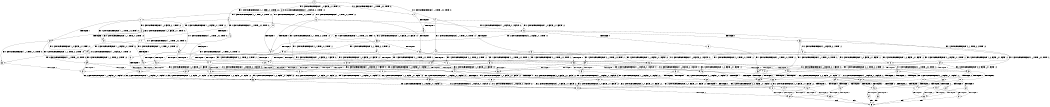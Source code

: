 digraph BCG {
size = "7, 10.5";
center = TRUE;
node [shape = circle];
0 [peripheries = 2];
0 -> 1 [label = "EX !0 !ATOMIC_EXCH_BRANCH (1, +1, TRUE, +0, 2, TRUE) !:0:"];
0 -> 2 [label = "EX !1 !ATOMIC_EXCH_BRANCH (2, +1, TRUE, +0, 2, TRUE) !:0:"];
0 -> 3 [label = "EX !2 !ATOMIC_EXCH_BRANCH (1, +0, FALSE, +0, 1, TRUE) !:0:"];
0 -> 4 [label = "EX !0 !ATOMIC_EXCH_BRANCH (1, +1, TRUE, +0, 2, TRUE) !:0:"];
1 -> 5 [label = "TERMINATE !0"];
2 -> 6 [label = "EX !0 !ATOMIC_EXCH_BRANCH (1, +1, TRUE, +0, 2, TRUE) !:0:"];
2 -> 7 [label = "TERMINATE !1"];
2 -> 8 [label = "EX !2 !ATOMIC_EXCH_BRANCH (1, +0, FALSE, +0, 1, TRUE) !:0:"];
2 -> 9 [label = "EX !0 !ATOMIC_EXCH_BRANCH (1, +1, TRUE, +0, 2, TRUE) !:0:"];
3 -> 10 [label = "EX !0 !ATOMIC_EXCH_BRANCH (1, +1, TRUE, +0, 2, TRUE) !:0:"];
3 -> 11 [label = "EX !1 !ATOMIC_EXCH_BRANCH (2, +1, TRUE, +0, 2, TRUE) !:0:"];
3 -> 12 [label = "EX !0 !ATOMIC_EXCH_BRANCH (1, +1, TRUE, +0, 2, TRUE) !:0:"];
3 -> 3 [label = "EX !2 !ATOMIC_EXCH_BRANCH (1, +0, FALSE, +0, 1, TRUE) !:0:"];
4 -> 5 [label = "TERMINATE !0"];
4 -> 13 [label = "TERMINATE !0"];
4 -> 14 [label = "EX !1 !ATOMIC_EXCH_BRANCH (2, +1, TRUE, +0, 2, TRUE) !:0:"];
4 -> 15 [label = "EX !2 !ATOMIC_EXCH_BRANCH (1, +0, FALSE, +0, 1, FALSE) !:0:"];
5 -> 16 [label = "EX !1 !ATOMIC_EXCH_BRANCH (2, +1, TRUE, +0, 2, TRUE) !:1:"];
6 -> 17 [label = "TERMINATE !0"];
7 -> 18 [label = "EX !0 !ATOMIC_EXCH_BRANCH (1, +1, TRUE, +0, 2, TRUE) !:0:"];
7 -> 19 [label = "EX !2 !ATOMIC_EXCH_BRANCH (1, +0, FALSE, +0, 1, TRUE) !:0:"];
7 -> 20 [label = "EX !0 !ATOMIC_EXCH_BRANCH (1, +1, TRUE, +0, 2, TRUE) !:0:"];
8 -> 21 [label = "EX !0 !ATOMIC_EXCH_BRANCH (1, +1, TRUE, +0, 2, TRUE) !:0:"];
8 -> 22 [label = "TERMINATE !1"];
8 -> 23 [label = "EX !0 !ATOMIC_EXCH_BRANCH (1, +1, TRUE, +0, 2, TRUE) !:0:"];
8 -> 8 [label = "EX !2 !ATOMIC_EXCH_BRANCH (1, +0, FALSE, +0, 1, TRUE) !:0:"];
9 -> 17 [label = "TERMINATE !0"];
9 -> 24 [label = "TERMINATE !1"];
9 -> 25 [label = "TERMINATE !0"];
9 -> 26 [label = "EX !2 !ATOMIC_EXCH_BRANCH (1, +0, FALSE, +0, 1, FALSE) !:0:"];
10 -> 27 [label = "TERMINATE !0"];
11 -> 21 [label = "EX !0 !ATOMIC_EXCH_BRANCH (1, +1, TRUE, +0, 2, TRUE) !:0:"];
11 -> 22 [label = "TERMINATE !1"];
11 -> 23 [label = "EX !0 !ATOMIC_EXCH_BRANCH (1, +1, TRUE, +0, 2, TRUE) !:0:"];
11 -> 8 [label = "EX !2 !ATOMIC_EXCH_BRANCH (1, +0, FALSE, +0, 1, TRUE) !:0:"];
12 -> 27 [label = "TERMINATE !0"];
12 -> 28 [label = "TERMINATE !0"];
12 -> 29 [label = "EX !1 !ATOMIC_EXCH_BRANCH (2, +1, TRUE, +0, 2, TRUE) !:0:"];
12 -> 15 [label = "EX !2 !ATOMIC_EXCH_BRANCH (1, +0, FALSE, +0, 1, FALSE) !:0:"];
13 -> 16 [label = "EX !1 !ATOMIC_EXCH_BRANCH (2, +1, TRUE, +0, 2, TRUE) !:1:"];
13 -> 30 [label = "EX !1 !ATOMIC_EXCH_BRANCH (2, +1, TRUE, +0, 2, TRUE) !:1:"];
13 -> 31 [label = "EX !2 !ATOMIC_EXCH_BRANCH (1, +0, FALSE, +0, 1, FALSE) !:1:"];
14 -> 17 [label = "TERMINATE !0"];
14 -> 24 [label = "TERMINATE !1"];
14 -> 25 [label = "TERMINATE !0"];
14 -> 26 [label = "EX !2 !ATOMIC_EXCH_BRANCH (1, +0, FALSE, +0, 1, FALSE) !:0:"];
15 -> 32 [label = "TERMINATE !0"];
15 -> 33 [label = "TERMINATE !0"];
15 -> 34 [label = "EX !1 !ATOMIC_EXCH_BRANCH (2, +1, TRUE, +0, 2, TRUE) !:0:"];
15 -> 35 [label = "EX !2 !ATOMIC_EXCH_BRANCH (2, +0, FALSE, +0, 1, TRUE) !:0:"];
16 -> 36 [label = "TERMINATE !1"];
17 -> 36 [label = "TERMINATE !1"];
18 -> 37 [label = "TERMINATE !0"];
19 -> 38 [label = "EX !0 !ATOMIC_EXCH_BRANCH (1, +1, TRUE, +0, 2, TRUE) !:0:"];
19 -> 39 [label = "EX !0 !ATOMIC_EXCH_BRANCH (1, +1, TRUE, +0, 2, TRUE) !:0:"];
19 -> 19 [label = "EX !2 !ATOMIC_EXCH_BRANCH (1, +0, FALSE, +0, 1, TRUE) !:0:"];
20 -> 37 [label = "TERMINATE !0"];
20 -> 40 [label = "TERMINATE !0"];
20 -> 41 [label = "EX !2 !ATOMIC_EXCH_BRANCH (1, +0, FALSE, +0, 1, FALSE) !:0:"];
21 -> 42 [label = "TERMINATE !0"];
22 -> 38 [label = "EX !0 !ATOMIC_EXCH_BRANCH (1, +1, TRUE, +0, 2, TRUE) !:0:"];
22 -> 39 [label = "EX !0 !ATOMIC_EXCH_BRANCH (1, +1, TRUE, +0, 2, TRUE) !:0:"];
22 -> 19 [label = "EX !2 !ATOMIC_EXCH_BRANCH (1, +0, FALSE, +0, 1, TRUE) !:0:"];
23 -> 42 [label = "TERMINATE !0"];
23 -> 43 [label = "TERMINATE !1"];
23 -> 44 [label = "TERMINATE !0"];
23 -> 26 [label = "EX !2 !ATOMIC_EXCH_BRANCH (1, +0, FALSE, +0, 1, FALSE) !:0:"];
24 -> 37 [label = "TERMINATE !0"];
24 -> 40 [label = "TERMINATE !0"];
24 -> 41 [label = "EX !2 !ATOMIC_EXCH_BRANCH (1, +0, FALSE, +0, 1, FALSE) !:0:"];
25 -> 36 [label = "TERMINATE !1"];
25 -> 45 [label = "TERMINATE !1"];
25 -> 46 [label = "EX !2 !ATOMIC_EXCH_BRANCH (1, +0, FALSE, +0, 1, FALSE) !:1:"];
26 -> 47 [label = "TERMINATE !0"];
26 -> 48 [label = "TERMINATE !1"];
26 -> 49 [label = "TERMINATE !0"];
26 -> 50 [label = "EX !2 !ATOMIC_EXCH_BRANCH (2, +0, FALSE, +0, 1, FALSE) !:0:"];
27 -> 51 [label = "EX !1 !ATOMIC_EXCH_BRANCH (2, +1, TRUE, +0, 2, TRUE) !:1:"];
28 -> 51 [label = "EX !1 !ATOMIC_EXCH_BRANCH (2, +1, TRUE, +0, 2, TRUE) !:1:"];
28 -> 52 [label = "EX !1 !ATOMIC_EXCH_BRANCH (2, +1, TRUE, +0, 2, TRUE) !:1:"];
28 -> 31 [label = "EX !2 !ATOMIC_EXCH_BRANCH (1, +0, FALSE, +0, 1, FALSE) !:1:"];
29 -> 42 [label = "TERMINATE !0"];
29 -> 43 [label = "TERMINATE !1"];
29 -> 44 [label = "TERMINATE !0"];
29 -> 26 [label = "EX !2 !ATOMIC_EXCH_BRANCH (1, +0, FALSE, +0, 1, FALSE) !:0:"];
30 -> 36 [label = "TERMINATE !1"];
30 -> 45 [label = "TERMINATE !1"];
30 -> 46 [label = "EX !2 !ATOMIC_EXCH_BRANCH (1, +0, FALSE, +0, 1, FALSE) !:1:"];
31 -> 53 [label = "EX !1 !ATOMIC_EXCH_BRANCH (2, +1, TRUE, +0, 2, TRUE) !:1:"];
31 -> 54 [label = "EX !1 !ATOMIC_EXCH_BRANCH (2, +1, TRUE, +0, 2, TRUE) !:1:"];
31 -> 55 [label = "EX !2 !ATOMIC_EXCH_BRANCH (2, +0, FALSE, +0, 1, TRUE) !:1:"];
32 -> 53 [label = "EX !1 !ATOMIC_EXCH_BRANCH (2, +1, TRUE, +0, 2, TRUE) !:1:"];
33 -> 53 [label = "EX !1 !ATOMIC_EXCH_BRANCH (2, +1, TRUE, +0, 2, TRUE) !:1:"];
33 -> 54 [label = "EX !1 !ATOMIC_EXCH_BRANCH (2, +1, TRUE, +0, 2, TRUE) !:1:"];
33 -> 55 [label = "EX !2 !ATOMIC_EXCH_BRANCH (2, +0, FALSE, +0, 1, TRUE) !:1:"];
34 -> 47 [label = "TERMINATE !0"];
34 -> 48 [label = "TERMINATE !1"];
34 -> 49 [label = "TERMINATE !0"];
34 -> 50 [label = "EX !2 !ATOMIC_EXCH_BRANCH (2, +0, FALSE, +0, 1, FALSE) !:0:"];
35 -> 27 [label = "TERMINATE !0"];
35 -> 28 [label = "TERMINATE !0"];
35 -> 29 [label = "EX !1 !ATOMIC_EXCH_BRANCH (2, +1, TRUE, +0, 2, TRUE) !:0:"];
35 -> 15 [label = "EX !2 !ATOMIC_EXCH_BRANCH (1, +0, FALSE, +0, 1, FALSE) !:0:"];
36 -> 56 [label = "EX !2 !ATOMIC_EXCH_BRANCH (1, +0, FALSE, +0, 1, FALSE) !:2:"];
37 -> 56 [label = "EX !2 !ATOMIC_EXCH_BRANCH (1, +0, FALSE, +0, 1, FALSE) !:2:"];
38 -> 57 [label = "TERMINATE !0"];
39 -> 57 [label = "TERMINATE !0"];
39 -> 58 [label = "TERMINATE !0"];
39 -> 41 [label = "EX !2 !ATOMIC_EXCH_BRANCH (1, +0, FALSE, +0, 1, FALSE) !:0:"];
40 -> 56 [label = "EX !2 !ATOMIC_EXCH_BRANCH (1, +0, FALSE, +0, 1, FALSE) !:2:"];
40 -> 59 [label = "EX !2 !ATOMIC_EXCH_BRANCH (1, +0, FALSE, +0, 1, FALSE) !:2:"];
41 -> 60 [label = "TERMINATE !0"];
41 -> 61 [label = "TERMINATE !0"];
41 -> 62 [label = "EX !2 !ATOMIC_EXCH_BRANCH (2, +0, FALSE, +0, 1, FALSE) !:0:"];
42 -> 63 [label = "TERMINATE !1"];
43 -> 57 [label = "TERMINATE !0"];
43 -> 58 [label = "TERMINATE !0"];
43 -> 41 [label = "EX !2 !ATOMIC_EXCH_BRANCH (1, +0, FALSE, +0, 1, FALSE) !:0:"];
44 -> 63 [label = "TERMINATE !1"];
44 -> 64 [label = "TERMINATE !1"];
44 -> 46 [label = "EX !2 !ATOMIC_EXCH_BRANCH (1, +0, FALSE, +0, 1, FALSE) !:1:"];
45 -> 56 [label = "EX !2 !ATOMIC_EXCH_BRANCH (1, +0, FALSE, +0, 1, FALSE) !:2:"];
45 -> 59 [label = "EX !2 !ATOMIC_EXCH_BRANCH (1, +0, FALSE, +0, 1, FALSE) !:2:"];
46 -> 65 [label = "TERMINATE !1"];
46 -> 66 [label = "TERMINATE !1"];
46 -> 67 [label = "EX !2 !ATOMIC_EXCH_BRANCH (2, +0, FALSE, +0, 1, FALSE) !:1:"];
47 -> 65 [label = "TERMINATE !1"];
48 -> 60 [label = "TERMINATE !0"];
48 -> 61 [label = "TERMINATE !0"];
48 -> 62 [label = "EX !2 !ATOMIC_EXCH_BRANCH (2, +0, FALSE, +0, 1, FALSE) !:0:"];
49 -> 65 [label = "TERMINATE !1"];
49 -> 66 [label = "TERMINATE !1"];
49 -> 67 [label = "EX !2 !ATOMIC_EXCH_BRANCH (2, +0, FALSE, +0, 1, FALSE) !:1:"];
50 -> 68 [label = "TERMINATE !0"];
50 -> 69 [label = "TERMINATE !1"];
50 -> 70 [label = "TERMINATE !2"];
50 -> 71 [label = "TERMINATE !0"];
51 -> 63 [label = "TERMINATE !1"];
52 -> 63 [label = "TERMINATE !1"];
52 -> 64 [label = "TERMINATE !1"];
52 -> 46 [label = "EX !2 !ATOMIC_EXCH_BRANCH (1, +0, FALSE, +0, 1, FALSE) !:1:"];
53 -> 65 [label = "TERMINATE !1"];
54 -> 65 [label = "TERMINATE !1"];
54 -> 66 [label = "TERMINATE !1"];
54 -> 67 [label = "EX !2 !ATOMIC_EXCH_BRANCH (2, +0, FALSE, +0, 1, FALSE) !:1:"];
55 -> 51 [label = "EX !1 !ATOMIC_EXCH_BRANCH (2, +1, TRUE, +0, 2, TRUE) !:1:"];
55 -> 52 [label = "EX !1 !ATOMIC_EXCH_BRANCH (2, +1, TRUE, +0, 2, TRUE) !:1:"];
55 -> 31 [label = "EX !2 !ATOMIC_EXCH_BRANCH (1, +0, FALSE, +0, 1, FALSE) !:1:"];
56 -> 72 [label = "EX !2 !ATOMIC_EXCH_BRANCH (2, +0, FALSE, +0, 1, FALSE) !:2:"];
57 -> 56 [label = "EX !2 !ATOMIC_EXCH_BRANCH (1, +0, FALSE, +0, 1, FALSE) !:2:"];
58 -> 56 [label = "EX !2 !ATOMIC_EXCH_BRANCH (1, +0, FALSE, +0, 1, FALSE) !:2:"];
58 -> 59 [label = "EX !2 !ATOMIC_EXCH_BRANCH (1, +0, FALSE, +0, 1, FALSE) !:2:"];
59 -> 72 [label = "EX !2 !ATOMIC_EXCH_BRANCH (2, +0, FALSE, +0, 1, FALSE) !:2:"];
59 -> 73 [label = "EX !2 !ATOMIC_EXCH_BRANCH (2, +0, FALSE, +0, 1, FALSE) !:2:"];
60 -> 72 [label = "EX !2 !ATOMIC_EXCH_BRANCH (2, +0, FALSE, +0, 1, FALSE) !:2:"];
61 -> 72 [label = "EX !2 !ATOMIC_EXCH_BRANCH (2, +0, FALSE, +0, 1, FALSE) !:2:"];
61 -> 73 [label = "EX !2 !ATOMIC_EXCH_BRANCH (2, +0, FALSE, +0, 1, FALSE) !:2:"];
62 -> 74 [label = "TERMINATE !0"];
62 -> 75 [label = "TERMINATE !2"];
62 -> 76 [label = "TERMINATE !0"];
63 -> 56 [label = "EX !2 !ATOMIC_EXCH_BRANCH (1, +0, FALSE, +0, 1, FALSE) !:2:"];
64 -> 56 [label = "EX !2 !ATOMIC_EXCH_BRANCH (1, +0, FALSE, +0, 1, FALSE) !:2:"];
64 -> 59 [label = "EX !2 !ATOMIC_EXCH_BRANCH (1, +0, FALSE, +0, 1, FALSE) !:2:"];
65 -> 72 [label = "EX !2 !ATOMIC_EXCH_BRANCH (2, +0, FALSE, +0, 1, FALSE) !:2:"];
66 -> 72 [label = "EX !2 !ATOMIC_EXCH_BRANCH (2, +0, FALSE, +0, 1, FALSE) !:2:"];
66 -> 73 [label = "EX !2 !ATOMIC_EXCH_BRANCH (2, +0, FALSE, +0, 1, FALSE) !:2:"];
67 -> 77 [label = "TERMINATE !2"];
67 -> 78 [label = "TERMINATE !1"];
67 -> 79 [label = "TERMINATE !2"];
68 -> 77 [label = "TERMINATE !2"];
69 -> 74 [label = "TERMINATE !0"];
69 -> 75 [label = "TERMINATE !2"];
69 -> 76 [label = "TERMINATE !0"];
70 -> 80 [label = "TERMINATE !0"];
70 -> 75 [label = "TERMINATE !1"];
70 -> 81 [label = "TERMINATE !0"];
71 -> 77 [label = "TERMINATE !2"];
71 -> 78 [label = "TERMINATE !1"];
71 -> 79 [label = "TERMINATE !2"];
72 -> 82 [label = "TERMINATE !2"];
73 -> 82 [label = "TERMINATE !2"];
73 -> 83 [label = "TERMINATE !2"];
74 -> 82 [label = "TERMINATE !2"];
75 -> 84 [label = "TERMINATE !0"];
75 -> 85 [label = "TERMINATE !0"];
76 -> 82 [label = "TERMINATE !2"];
76 -> 83 [label = "TERMINATE !2"];
77 -> 86 [label = "TERMINATE !1"];
78 -> 82 [label = "TERMINATE !2"];
78 -> 83 [label = "TERMINATE !2"];
79 -> 86 [label = "TERMINATE !1"];
79 -> 87 [label = "TERMINATE !1"];
80 -> 86 [label = "TERMINATE !1"];
81 -> 86 [label = "TERMINATE !1"];
81 -> 87 [label = "TERMINATE !1"];
82 -> 88 [label = "exit"];
83 -> 88 [label = "exit"];
84 -> 88 [label = "exit"];
85 -> 88 [label = "exit"];
86 -> 88 [label = "exit"];
87 -> 88 [label = "exit"];
}
